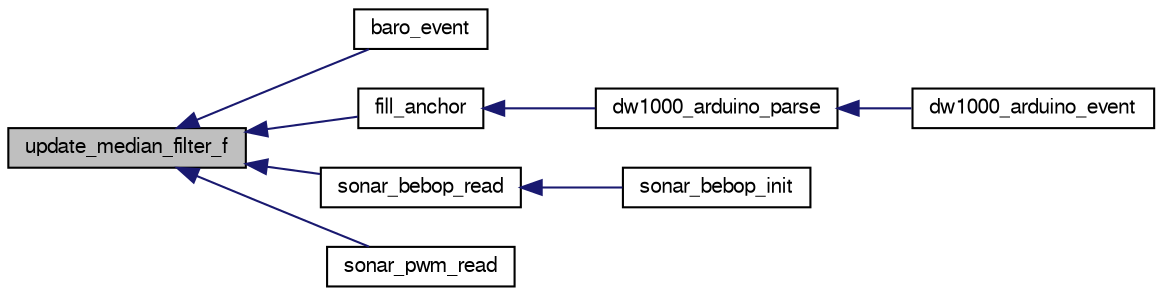 digraph "update_median_filter_f"
{
  edge [fontname="FreeSans",fontsize="10",labelfontname="FreeSans",labelfontsize="10"];
  node [fontname="FreeSans",fontsize="10",shape=record];
  rankdir="LR";
  Node1 [label="update_median_filter_f",height=0.2,width=0.4,color="black", fillcolor="grey75", style="filled", fontcolor="black"];
  Node1 -> Node2 [dir="back",color="midnightblue",fontsize="10",style="solid",fontname="FreeSans"];
  Node2 [label="baro_event",height=0.2,width=0.4,color="black", fillcolor="white", style="filled",URL="$tawaki_2baro__board_8h.html#a35cf6cc4a308999840a583900a3d35ff"];
  Node1 -> Node3 [dir="back",color="midnightblue",fontsize="10",style="solid",fontname="FreeSans"];
  Node3 [label="fill_anchor",height=0.2,width=0.4,color="black", fillcolor="white", style="filled",URL="$dw1000__arduino_8c.html#a22e5910d2dda664e13b958023ab6dcdc",tooltip="Utility function to fill anchor from buffer. "];
  Node3 -> Node4 [dir="back",color="midnightblue",fontsize="10",style="solid",fontname="FreeSans"];
  Node4 [label="dw1000_arduino_parse",height=0.2,width=0.4,color="black", fillcolor="white", style="filled",URL="$dw1000__arduino_8c.html#a7aca391f3053dc405125798fcf3fae07",tooltip="Data parsing function. "];
  Node4 -> Node5 [dir="back",color="midnightblue",fontsize="10",style="solid",fontname="FreeSans"];
  Node5 [label="dw1000_arduino_event",height=0.2,width=0.4,color="black", fillcolor="white", style="filled",URL="$dw1000__arduino_8h.html#acd30e60aae354572abb40c0cc89eb6d3"];
  Node1 -> Node6 [dir="back",color="midnightblue",fontsize="10",style="solid",fontname="FreeSans"];
  Node6 [label="sonar_bebop_read",height=0.2,width=0.4,color="black", fillcolor="white", style="filled",URL="$sonar__bebop_8c.html#a523295c3c567273e2db300652a282f1f",tooltip="sonar_bebop_read Read ADC value to update sonar measurement "];
  Node6 -> Node7 [dir="back",color="midnightblue",fontsize="10",style="solid",fontname="FreeSans"];
  Node7 [label="sonar_bebop_init",height=0.2,width=0.4,color="black", fillcolor="white", style="filled",URL="$sonar__bebop_8h.html#a23dcc242803b0762d120696ddd57e98f"];
  Node1 -> Node8 [dir="back",color="midnightblue",fontsize="10",style="solid",fontname="FreeSans"];
  Node8 [label="sonar_pwm_read",height=0.2,width=0.4,color="black", fillcolor="white", style="filled",URL="$sonar__pwm_8h.html#a7c604bf95689ec08fcf92c7c64cfa8f0"];
}
